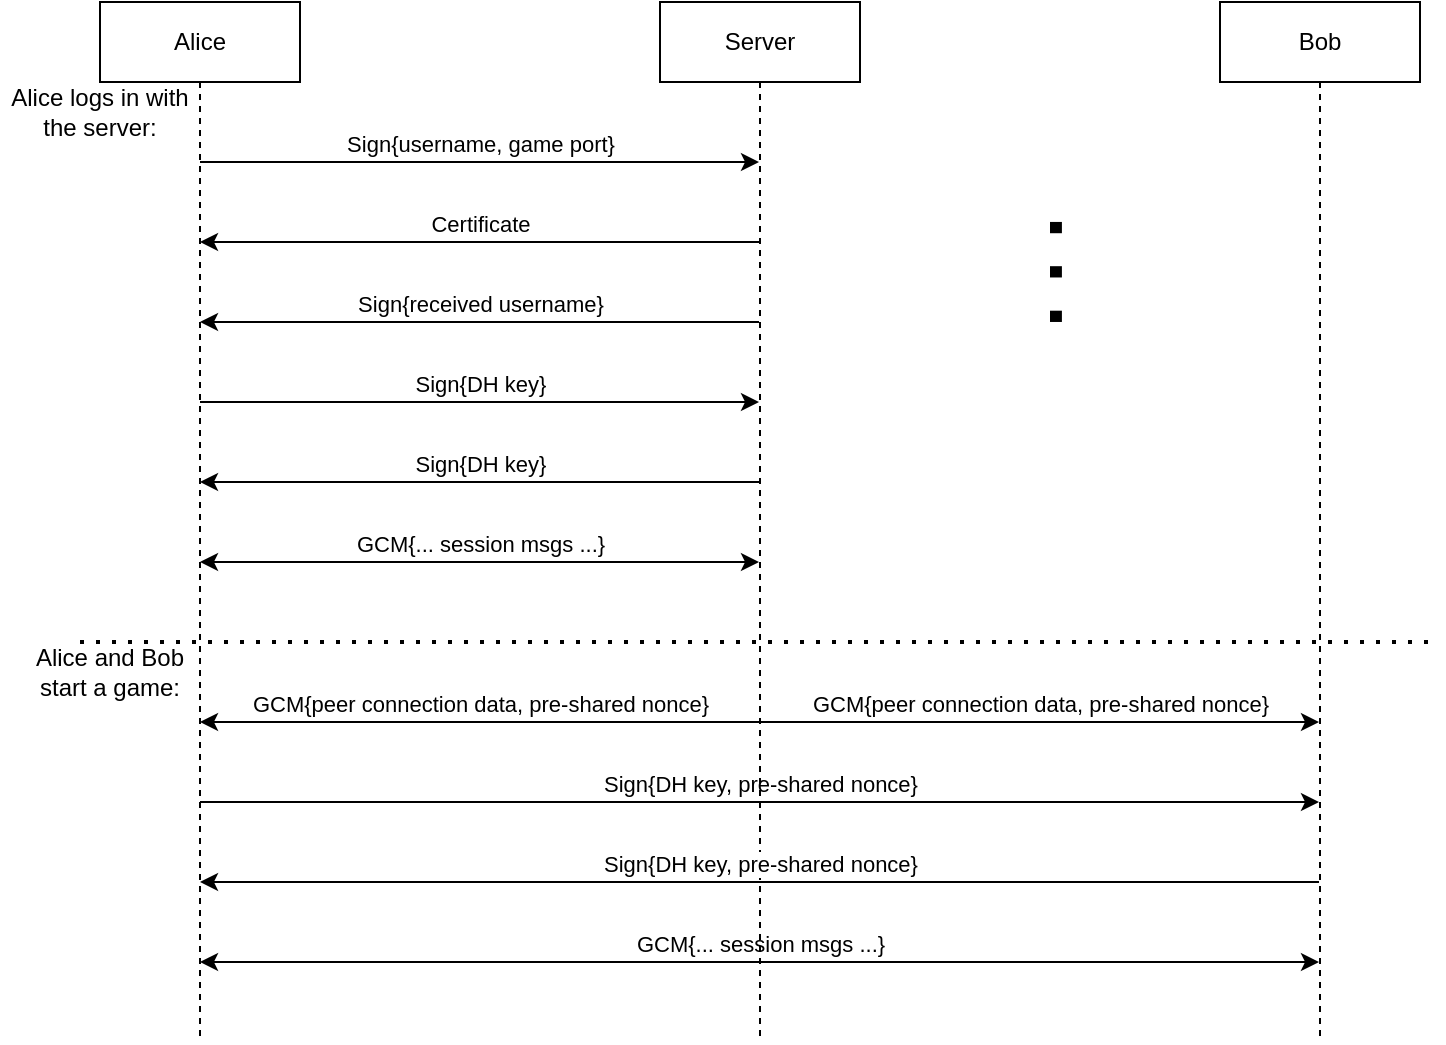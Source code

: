 <mxfile version="13.5.0" type="github">
  <diagram id="cXbzHESKj0TUviMRPuaM" name="key establishment">
    <mxGraphModel dx="1414" dy="760" grid="1" gridSize="10" guides="1" tooltips="1" connect="1" arrows="1" fold="1" page="1" pageScale="1" pageWidth="690" pageHeight="980" math="0" shadow="0">
      <root>
        <mxCell id="3XxZllVE8ChgkED6ggPo-0" />
        <mxCell id="3XxZllVE8ChgkED6ggPo-1" parent="3XxZllVE8ChgkED6ggPo-0" />
        <mxCell id="H6M0hyEs3p998fGF7WWL-2" value="Sign{username, game port}" style="rounded=0;orthogonalLoop=1;jettySize=auto;html=1;labelPosition=center;verticalLabelPosition=top;align=center;verticalAlign=bottom;" edge="1" parent="3XxZllVE8ChgkED6ggPo-1" source="MnkApLBuk9JBCU4qQ69r-0" target="H6M0hyEs3p998fGF7WWL-0">
          <mxGeometry relative="1" as="geometry">
            <Array as="points">
              <mxPoint x="340" y="80" />
            </Array>
          </mxGeometry>
        </mxCell>
        <mxCell id="H6M0hyEs3p998fGF7WWL-7" value="Sign{DH key}" style="edgeStyle=none;rounded=0;orthogonalLoop=1;jettySize=auto;html=1;labelPosition=center;verticalLabelPosition=top;align=center;verticalAlign=bottom;" edge="1" parent="3XxZllVE8ChgkED6ggPo-1" source="MnkApLBuk9JBCU4qQ69r-0" target="H6M0hyEs3p998fGF7WWL-0">
          <mxGeometry relative="1" as="geometry">
            <Array as="points">
              <mxPoint x="290" y="200" />
            </Array>
          </mxGeometry>
        </mxCell>
        <mxCell id="H6M0hyEs3p998fGF7WWL-9" value="GCM{... session msgs ...}" style="edgeStyle=none;rounded=0;orthogonalLoop=1;jettySize=auto;html=1;labelPosition=center;verticalLabelPosition=top;align=center;verticalAlign=bottom;startArrow=classic;startFill=1;" edge="1" parent="3XxZllVE8ChgkED6ggPo-1" source="MnkApLBuk9JBCU4qQ69r-0" target="H6M0hyEs3p998fGF7WWL-0">
          <mxGeometry relative="1" as="geometry">
            <Array as="points">
              <mxPoint x="320" y="280" />
            </Array>
          </mxGeometry>
        </mxCell>
        <mxCell id="H6M0hyEs3p998fGF7WWL-13" value="Sign{DH key, pre-shared nonce}" style="edgeStyle=none;rounded=0;orthogonalLoop=1;jettySize=auto;html=1;labelPosition=center;verticalLabelPosition=top;align=center;verticalAlign=bottom;" edge="1" parent="3XxZllVE8ChgkED6ggPo-1" source="MnkApLBuk9JBCU4qQ69r-0" target="H6M0hyEs3p998fGF7WWL-1">
          <mxGeometry relative="1" as="geometry">
            <Array as="points">
              <mxPoint x="480" y="400" />
            </Array>
          </mxGeometry>
        </mxCell>
        <mxCell id="H6M0hyEs3p998fGF7WWL-15" value="GCM{... session msgs ...}" style="edgeStyle=none;rounded=0;orthogonalLoop=1;jettySize=auto;html=1;labelPosition=center;verticalLabelPosition=top;align=center;verticalAlign=bottom;startArrow=classic;startFill=1;" edge="1" parent="3XxZllVE8ChgkED6ggPo-1" source="MnkApLBuk9JBCU4qQ69r-0" target="H6M0hyEs3p998fGF7WWL-1">
          <mxGeometry relative="1" as="geometry">
            <Array as="points">
              <mxPoint x="480" y="480" />
            </Array>
          </mxGeometry>
        </mxCell>
        <mxCell id="MnkApLBuk9JBCU4qQ69r-0" value="Alice" style="shape=umlLifeline;perimeter=lifelinePerimeter;whiteSpace=wrap;html=1;container=1;collapsible=0;recursiveResize=0;outlineConnect=0;" vertex="1" parent="3XxZllVE8ChgkED6ggPo-1">
          <mxGeometry x="50" width="100" height="520" as="geometry" />
        </mxCell>
        <mxCell id="H6M0hyEs3p998fGF7WWL-5" value="Sign{received username}" style="edgeStyle=none;rounded=0;orthogonalLoop=1;jettySize=auto;html=1;labelPosition=center;verticalLabelPosition=top;align=center;verticalAlign=bottom;" edge="1" parent="3XxZllVE8ChgkED6ggPo-1" source="H6M0hyEs3p998fGF7WWL-0" target="MnkApLBuk9JBCU4qQ69r-0">
          <mxGeometry relative="1" as="geometry">
            <Array as="points">
              <mxPoint x="300" y="160" />
            </Array>
          </mxGeometry>
        </mxCell>
        <mxCell id="H6M0hyEs3p998fGF7WWL-6" value="Certificate" style="edgeStyle=none;rounded=0;orthogonalLoop=1;jettySize=auto;html=1;labelPosition=center;verticalLabelPosition=top;align=center;verticalAlign=bottom;" edge="1" parent="3XxZllVE8ChgkED6ggPo-1" source="H6M0hyEs3p998fGF7WWL-0" target="MnkApLBuk9JBCU4qQ69r-0">
          <mxGeometry relative="1" as="geometry">
            <Array as="points">
              <mxPoint x="300" y="120" />
            </Array>
          </mxGeometry>
        </mxCell>
        <mxCell id="H6M0hyEs3p998fGF7WWL-8" value="Sign{DH key}" style="edgeStyle=none;rounded=0;orthogonalLoop=1;jettySize=auto;html=1;labelPosition=center;verticalLabelPosition=top;align=center;verticalAlign=bottom;" edge="1" parent="3XxZllVE8ChgkED6ggPo-1" source="H6M0hyEs3p998fGF7WWL-0" target="MnkApLBuk9JBCU4qQ69r-0">
          <mxGeometry relative="1" as="geometry">
            <Array as="points">
              <mxPoint x="300" y="240" />
            </Array>
          </mxGeometry>
        </mxCell>
        <mxCell id="H6M0hyEs3p998fGF7WWL-10" value="GCM{peer connection data, pre-shared nonce}" style="edgeStyle=none;rounded=0;orthogonalLoop=1;jettySize=auto;html=1;labelPosition=center;verticalLabelPosition=top;align=center;verticalAlign=bottom;" edge="1" parent="3XxZllVE8ChgkED6ggPo-1" source="H6M0hyEs3p998fGF7WWL-0" target="MnkApLBuk9JBCU4qQ69r-0">
          <mxGeometry relative="1" as="geometry">
            <Array as="points">
              <mxPoint x="300" y="360" />
            </Array>
          </mxGeometry>
        </mxCell>
        <mxCell id="H6M0hyEs3p998fGF7WWL-11" value="GCM{peer connection data, pre-shared nonce}" style="edgeStyle=none;rounded=0;orthogonalLoop=1;jettySize=auto;html=1;labelPosition=center;verticalLabelPosition=top;align=center;verticalAlign=bottom;" edge="1" parent="3XxZllVE8ChgkED6ggPo-1" source="H6M0hyEs3p998fGF7WWL-0" target="H6M0hyEs3p998fGF7WWL-1">
          <mxGeometry relative="1" as="geometry">
            <Array as="points">
              <mxPoint x="650" y="360" />
            </Array>
          </mxGeometry>
        </mxCell>
        <mxCell id="H6M0hyEs3p998fGF7WWL-0" value="Server" style="shape=umlLifeline;perimeter=lifelinePerimeter;whiteSpace=wrap;html=1;container=1;collapsible=0;recursiveResize=0;outlineConnect=0;" vertex="1" parent="3XxZllVE8ChgkED6ggPo-1">
          <mxGeometry x="330" width="100" height="520" as="geometry" />
        </mxCell>
        <mxCell id="H6M0hyEs3p998fGF7WWL-14" value="Sign{DH key, pre-shared nonce}" style="edgeStyle=none;rounded=0;orthogonalLoop=1;jettySize=auto;html=1;labelPosition=center;verticalLabelPosition=top;align=center;verticalAlign=bottom;" edge="1" parent="3XxZllVE8ChgkED6ggPo-1" source="H6M0hyEs3p998fGF7WWL-1" target="MnkApLBuk9JBCU4qQ69r-0">
          <mxGeometry relative="1" as="geometry">
            <Array as="points">
              <mxPoint x="480" y="440" />
            </Array>
          </mxGeometry>
        </mxCell>
        <mxCell id="H6M0hyEs3p998fGF7WWL-1" value="Bob" style="shape=umlLifeline;perimeter=lifelinePerimeter;whiteSpace=wrap;html=1;container=1;collapsible=0;recursiveResize=0;outlineConnect=0;" vertex="1" parent="3XxZllVE8ChgkED6ggPo-1">
          <mxGeometry x="610" width="100" height="520" as="geometry" />
        </mxCell>
        <mxCell id="H6M0hyEs3p998fGF7WWL-16" value="" style="endArrow=none;dashed=1;html=1;dashPattern=1 3;strokeWidth=2;" edge="1" parent="3XxZllVE8ChgkED6ggPo-1">
          <mxGeometry width="50" height="50" relative="1" as="geometry">
            <mxPoint x="40" y="320" as="sourcePoint" />
            <mxPoint x="720" y="320" as="targetPoint" />
          </mxGeometry>
        </mxCell>
        <mxCell id="H6M0hyEs3p998fGF7WWL-17" value=". . ." style="text;html=1;strokeColor=none;fillColor=none;align=center;verticalAlign=middle;whiteSpace=wrap;rounded=0;fontStyle=1;fontSize=40;rotation=90;" vertex="1" parent="3XxZllVE8ChgkED6ggPo-1">
          <mxGeometry x="490" y="120" width="100" height="30" as="geometry" />
        </mxCell>
        <mxCell id="H6M0hyEs3p998fGF7WWL-18" value="Alice and Bob start a game:" style="text;html=1;strokeColor=none;fillColor=none;align=center;verticalAlign=middle;whiteSpace=wrap;rounded=0;fontSize=12;" vertex="1" parent="3XxZllVE8ChgkED6ggPo-1">
          <mxGeometry x="10" y="320" width="90" height="30" as="geometry" />
        </mxCell>
        <mxCell id="H6M0hyEs3p998fGF7WWL-19" value="Alice logs in with the server:" style="text;html=1;strokeColor=none;fillColor=none;align=center;verticalAlign=middle;whiteSpace=wrap;rounded=0;fontSize=12;" vertex="1" parent="3XxZllVE8ChgkED6ggPo-1">
          <mxGeometry y="40" width="100" height="30" as="geometry" />
        </mxCell>
      </root>
    </mxGraphModel>
  </diagram>
</mxfile>
